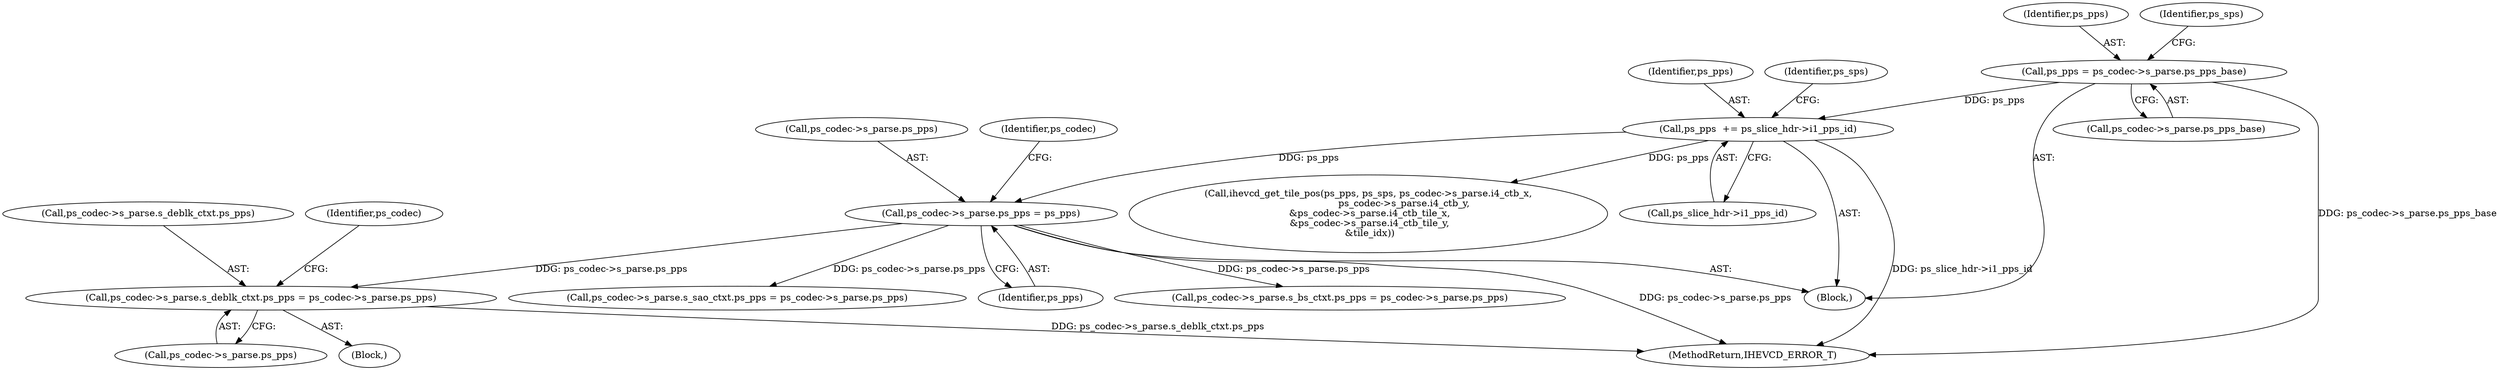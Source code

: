 digraph "0_Android_2b9fb0c2074d370a254b35e2489de2d94943578d@pointer" {
"1004714" [label="(Call,ps_codec->s_parse.s_deblk_ctxt.ps_pps = ps_codec->s_parse.ps_pps)"];
"1000338" [label="(Call,ps_codec->s_parse.ps_pps = ps_pps)"];
"1000246" [label="(Call,ps_pps  += ps_slice_hdr->i1_pps_id)"];
"1000221" [label="(Call,ps_pps = ps_codec->s_parse.ps_pps_base)"];
"1000246" [label="(Call,ps_pps  += ps_slice_hdr->i1_pps_id)"];
"1003589" [label="(Call,ps_codec->s_parse.s_bs_ctxt.ps_pps = ps_codec->s_parse.ps_pps)"];
"1000344" [label="(Identifier,ps_pps)"];
"1004722" [label="(Call,ps_codec->s_parse.ps_pps)"];
"1004553" [label="(Block,)"];
"1000348" [label="(Identifier,ps_codec)"];
"1000359" [label="(Call,ihevcd_get_tile_pos(ps_pps, ps_sps, ps_codec->s_parse.i4_ctb_x,\n                        ps_codec->s_parse.i4_ctb_y,\n &ps_codec->s_parse.i4_ctb_tile_x,\n &ps_codec->s_parse.i4_ctb_tile_y,\n &tile_idx))"];
"1000223" [label="(Call,ps_codec->s_parse.ps_pps_base)"];
"1000222" [label="(Identifier,ps_pps)"];
"1000229" [label="(Identifier,ps_sps)"];
"1004775" [label="(Call,ps_codec->s_parse.s_sao_ctxt.ps_pps = ps_codec->s_parse.ps_pps)"];
"1000252" [label="(Identifier,ps_sps)"];
"1000221" [label="(Call,ps_pps = ps_codec->s_parse.ps_pps_base)"];
"1000339" [label="(Call,ps_codec->s_parse.ps_pps)"];
"1004714" [label="(Call,ps_codec->s_parse.s_deblk_ctxt.ps_pps = ps_codec->s_parse.ps_pps)"];
"1000187" [label="(Block,)"];
"1004731" [label="(Identifier,ps_codec)"];
"1004845" [label="(MethodReturn,IHEVCD_ERROR_T)"];
"1000248" [label="(Call,ps_slice_hdr->i1_pps_id)"];
"1004715" [label="(Call,ps_codec->s_parse.s_deblk_ctxt.ps_pps)"];
"1000247" [label="(Identifier,ps_pps)"];
"1000338" [label="(Call,ps_codec->s_parse.ps_pps = ps_pps)"];
"1004714" -> "1004553"  [label="AST: "];
"1004714" -> "1004722"  [label="CFG: "];
"1004715" -> "1004714"  [label="AST: "];
"1004722" -> "1004714"  [label="AST: "];
"1004731" -> "1004714"  [label="CFG: "];
"1004714" -> "1004845"  [label="DDG: ps_codec->s_parse.s_deblk_ctxt.ps_pps"];
"1000338" -> "1004714"  [label="DDG: ps_codec->s_parse.ps_pps"];
"1000338" -> "1000187"  [label="AST: "];
"1000338" -> "1000344"  [label="CFG: "];
"1000339" -> "1000338"  [label="AST: "];
"1000344" -> "1000338"  [label="AST: "];
"1000348" -> "1000338"  [label="CFG: "];
"1000338" -> "1004845"  [label="DDG: ps_codec->s_parse.ps_pps"];
"1000246" -> "1000338"  [label="DDG: ps_pps"];
"1000338" -> "1003589"  [label="DDG: ps_codec->s_parse.ps_pps"];
"1000338" -> "1004775"  [label="DDG: ps_codec->s_parse.ps_pps"];
"1000246" -> "1000187"  [label="AST: "];
"1000246" -> "1000248"  [label="CFG: "];
"1000247" -> "1000246"  [label="AST: "];
"1000248" -> "1000246"  [label="AST: "];
"1000252" -> "1000246"  [label="CFG: "];
"1000246" -> "1004845"  [label="DDG: ps_slice_hdr->i1_pps_id"];
"1000221" -> "1000246"  [label="DDG: ps_pps"];
"1000246" -> "1000359"  [label="DDG: ps_pps"];
"1000221" -> "1000187"  [label="AST: "];
"1000221" -> "1000223"  [label="CFG: "];
"1000222" -> "1000221"  [label="AST: "];
"1000223" -> "1000221"  [label="AST: "];
"1000229" -> "1000221"  [label="CFG: "];
"1000221" -> "1004845"  [label="DDG: ps_codec->s_parse.ps_pps_base"];
}
